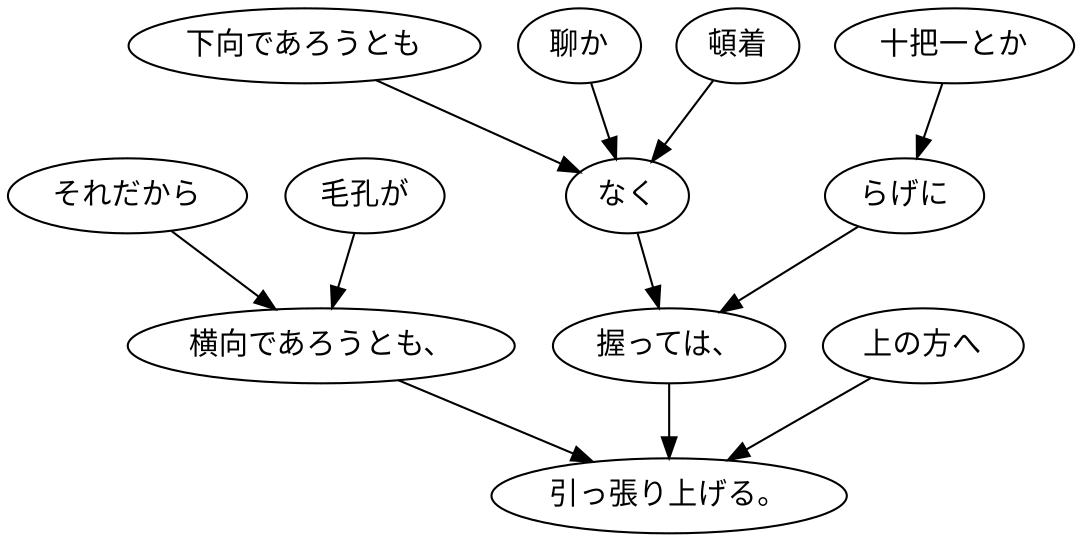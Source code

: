 digraph graph5746 {
	node0 [label="それだから"];
	node1 [label="毛孔が"];
	node2 [label="横向であろうとも、"];
	node3 [label="下向であろうとも"];
	node4 [label="聊か"];
	node5 [label="頓着"];
	node6 [label="なく"];
	node7 [label="十把一とか"];
	node8 [label="らげに"];
	node9 [label="握っては、"];
	node10 [label="上の方へ"];
	node11 [label="引っ張り上げる。"];
	node0 -> node2;
	node1 -> node2;
	node2 -> node11;
	node3 -> node6;
	node4 -> node6;
	node5 -> node6;
	node6 -> node9;
	node7 -> node8;
	node8 -> node9;
	node9 -> node11;
	node10 -> node11;
}
